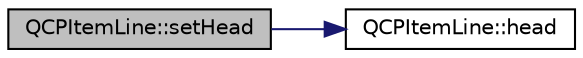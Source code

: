 digraph "QCPItemLine::setHead"
{
 // LATEX_PDF_SIZE
  edge [fontname="Helvetica",fontsize="10",labelfontname="Helvetica",labelfontsize="10"];
  node [fontname="Helvetica",fontsize="10",shape=record];
  rankdir="LR";
  Node1 [label="QCPItemLine::setHead",height=0.2,width=0.4,color="black", fillcolor="grey75", style="filled", fontcolor="black",tooltip=" "];
  Node1 -> Node2 [color="midnightblue",fontsize="10",style="solid",fontname="Helvetica"];
  Node2 [label="QCPItemLine::head",height=0.2,width=0.4,color="black", fillcolor="white", style="filled",URL="$classQCPItemLine.html#a6cdc9e87e17418d4b0e66eaa0f041407",tooltip=" "];
}
